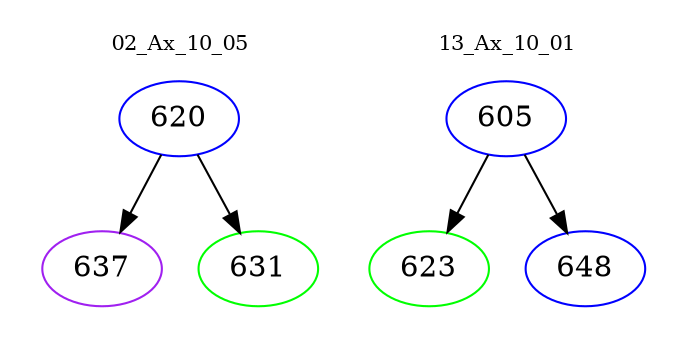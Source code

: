 digraph{
subgraph cluster_0 {
color = white
label = "02_Ax_10_05";
fontsize=10;
T0_620 [label="620", color="blue"]
T0_620 -> T0_637 [color="black"]
T0_637 [label="637", color="purple"]
T0_620 -> T0_631 [color="black"]
T0_631 [label="631", color="green"]
}
subgraph cluster_1 {
color = white
label = "13_Ax_10_01";
fontsize=10;
T1_605 [label="605", color="blue"]
T1_605 -> T1_623 [color="black"]
T1_623 [label="623", color="green"]
T1_605 -> T1_648 [color="black"]
T1_648 [label="648", color="blue"]
}
}
